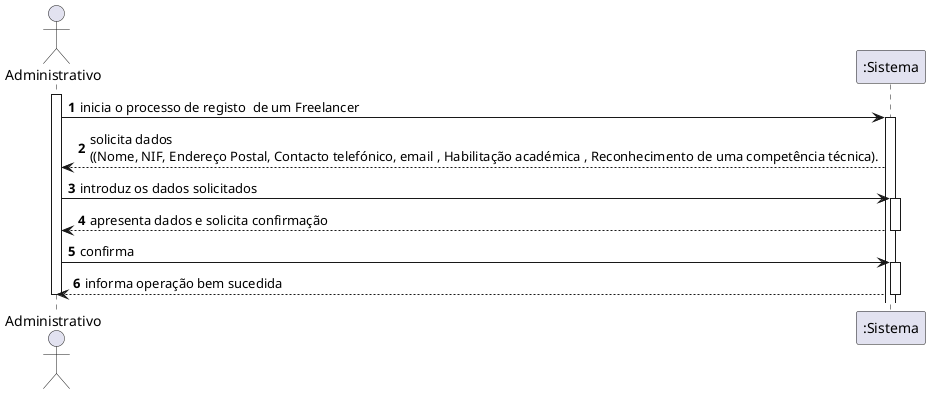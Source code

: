 @startuml
autonumber
actor "Administrativo" as ADM

participant ":Sistema" as SIST

activate ADM
ADM -> SIST : inicia o processo de registo  de um Freelancer
activate SIST
SIST --> ADM : solicita dados \n((Nome, NIF, Endereço Postal, Contacto telefónico, email , Habilitação académica , Reconhecimento de uma competência técnica).

ADM -> SIST : introduz os dados solicitados
activate SIST
SIST --> ADM : apresenta dados e solicita confirmação
deactivate SIST

ADM -> SIST : confirma
activate SIST
SIST --> ADM : informa operação bem sucedida
deactivate SIST

deactivate ADM

@enduml
